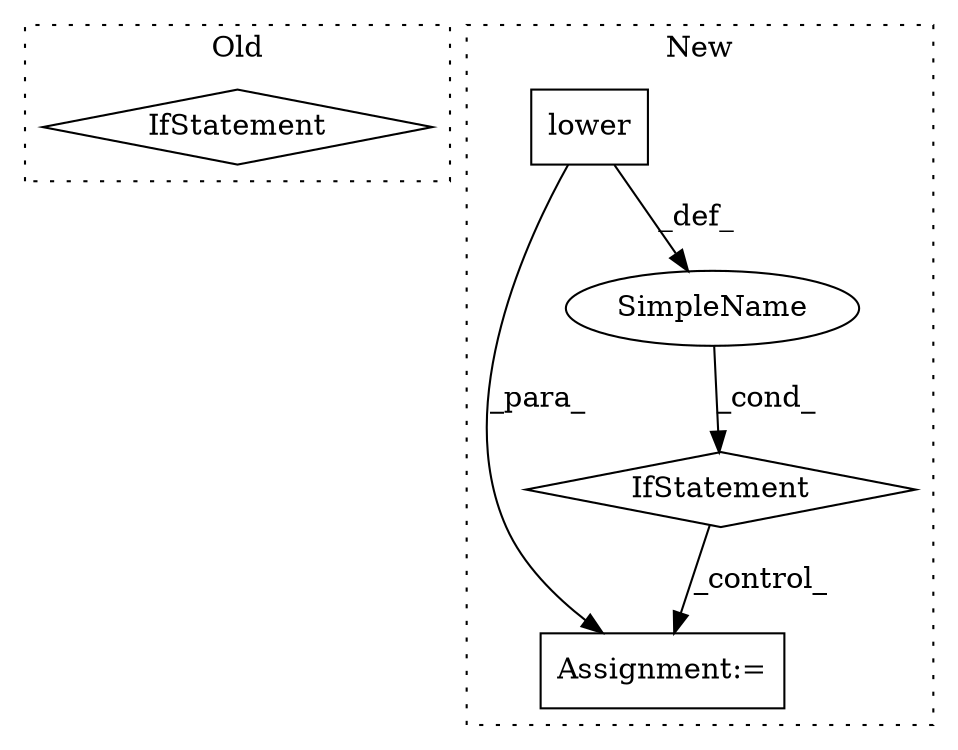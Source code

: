 digraph G {
subgraph cluster0 {
1 [label="IfStatement" a="25" s="950,966" l="4,2" shape="diamond"];
label = "Old";
style="dotted";
}
subgraph cluster1 {
2 [label="lower" a="32" s="1081" l="7" shape="box"];
3 [label="IfStatement" a="25" s="1096,1146" l="10,2" shape="diamond"];
4 [label="Assignment:=" a="7" s="1189" l="2" shape="box"];
5 [label="SimpleName" a="42" s="" l="" shape="ellipse"];
label = "New";
style="dotted";
}
2 -> 5 [label="_def_"];
2 -> 4 [label="_para_"];
3 -> 4 [label="_control_"];
5 -> 3 [label="_cond_"];
}